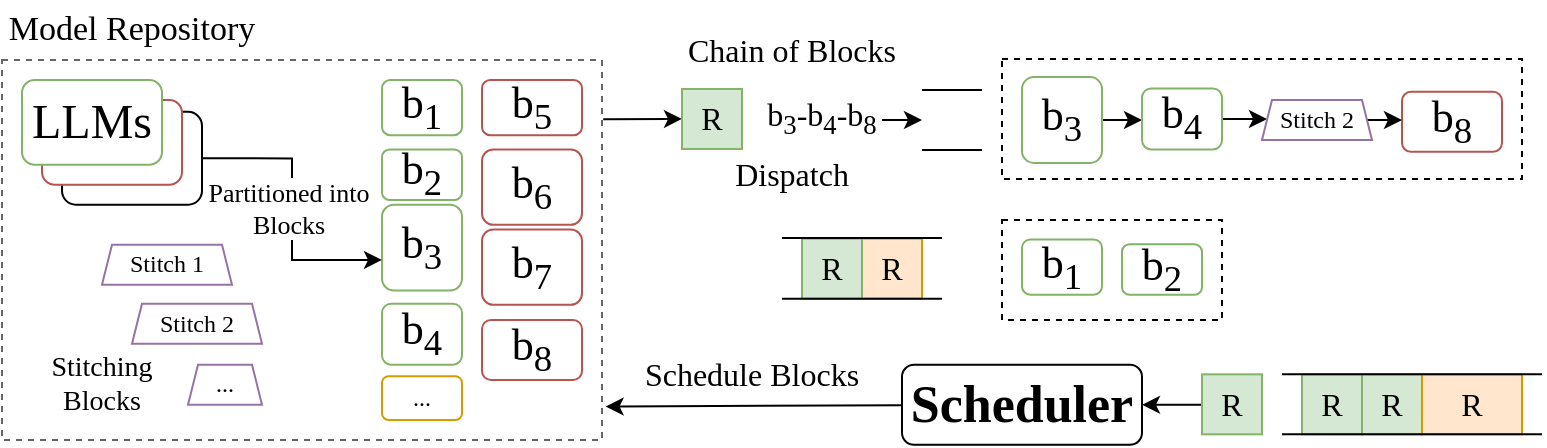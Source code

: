<mxfile version="26.0.10">
  <diagram name="Page-1" id="leC2-51tnYWsd6YQXWTi">
    <mxGraphModel dx="2045" dy="685" grid="1" gridSize="10" guides="1" tooltips="1" connect="1" arrows="1" fold="1" page="1" pageScale="1" pageWidth="850" pageHeight="1100" math="0" shadow="0">
      <root>
        <mxCell id="0" />
        <mxCell id="1" parent="0" />
        <mxCell id="j_wk7pwz5JaZ6GtCQzZr-73" value="" style="rounded=1;whiteSpace=wrap;html=1;" vertex="1" parent="1">
          <mxGeometry x="-480" y="135.93" width="70" height="46.44" as="geometry" />
        </mxCell>
        <mxCell id="j_wk7pwz5JaZ6GtCQzZr-70" value="" style="rounded=1;whiteSpace=wrap;html=1;fillColor=#FFFFFF;strokeColor=#b85450;" vertex="1" parent="1">
          <mxGeometry x="-490" y="130" width="70" height="42.37" as="geometry" />
        </mxCell>
        <mxCell id="j_wk7pwz5JaZ6GtCQzZr-1" value="&lt;b&gt;&lt;font face=&quot;Times New Roman&quot; style=&quot;font-size: 26px;&quot;&gt;Scheduler&lt;/font&gt;&lt;/b&gt;" style="rounded=1;whiteSpace=wrap;html=1;" vertex="1" parent="1">
          <mxGeometry x="-60" y="262.37" width="120" height="40" as="geometry" />
        </mxCell>
        <mxCell id="j_wk7pwz5JaZ6GtCQzZr-4" value="&lt;font style=&quot;font-size: 16px;&quot; face=&quot;Times New Roman&quot;&gt;R&lt;/font&gt;" style="whiteSpace=wrap;html=1;aspect=fixed;fillColor=#d5e8d4;strokeColor=#82b366;" vertex="1" parent="1">
          <mxGeometry x="170" y="267.17" width="30" height="30" as="geometry" />
        </mxCell>
        <mxCell id="j_wk7pwz5JaZ6GtCQzZr-61" value="&lt;font style=&quot;font-size: 22px;&quot; face=&quot;Times New Roman&quot;&gt;b&lt;sub&gt;1&lt;/sub&gt;&lt;/font&gt;" style="rounded=1;whiteSpace=wrap;html=1;fillColor=none;strokeColor=#82b366;" vertex="1" parent="1">
          <mxGeometry x="-320" y="120" width="40" height="27.63" as="geometry" />
        </mxCell>
        <mxCell id="j_wk7pwz5JaZ6GtCQzZr-62" value="&lt;font style=&quot;font-size: 22px;&quot; face=&quot;Times New Roman&quot;&gt;b&lt;sub&gt;2&lt;/sub&gt;&lt;/font&gt;" style="rounded=1;whiteSpace=wrap;html=1;fillColor=none;strokeColor=#82b366;" vertex="1" parent="1">
          <mxGeometry x="-320" y="154.74" width="40" height="25.26" as="geometry" />
        </mxCell>
        <mxCell id="j_wk7pwz5JaZ6GtCQzZr-63" value="&lt;font style=&quot;font-size: 22px;&quot; face=&quot;Times New Roman&quot;&gt;b&lt;sub&gt;3&lt;/sub&gt;&lt;/font&gt;" style="rounded=1;whiteSpace=wrap;html=1;fillColor=none;strokeColor=#82b366;" vertex="1" parent="1">
          <mxGeometry x="-320" y="182.37" width="40" height="42.89" as="geometry" />
        </mxCell>
        <mxCell id="j_wk7pwz5JaZ6GtCQzZr-64" value="&lt;font style=&quot;font-size: 22px;&quot; face=&quot;Times New Roman&quot;&gt;b&lt;sub&gt;4&lt;/sub&gt;&lt;/font&gt;" style="rounded=1;whiteSpace=wrap;html=1;fillColor=none;strokeColor=#82b366;" vertex="1" parent="1">
          <mxGeometry x="-320" y="231.85" width="40" height="30.52" as="geometry" />
        </mxCell>
        <mxCell id="j_wk7pwz5JaZ6GtCQzZr-65" value="&lt;font style=&quot;font-size: 22px;&quot; face=&quot;Times New Roman&quot;&gt;b&lt;sub&gt;5&lt;/sub&gt;&lt;/font&gt;" style="rounded=1;whiteSpace=wrap;html=1;fillColor=none;strokeColor=#b85450;" vertex="1" parent="1">
          <mxGeometry x="-270" y="120" width="50" height="27.63" as="geometry" />
        </mxCell>
        <mxCell id="j_wk7pwz5JaZ6GtCQzZr-66" value="&lt;font style=&quot;font-size: 22px;&quot; face=&quot;Times New Roman&quot;&gt;b&lt;sub&gt;6&lt;/sub&gt;&lt;/font&gt;" style="rounded=1;whiteSpace=wrap;html=1;fillColor=none;strokeColor=#b85450;" vertex="1" parent="1">
          <mxGeometry x="-270" y="154.74" width="50" height="37.63" as="geometry" />
        </mxCell>
        <mxCell id="j_wk7pwz5JaZ6GtCQzZr-67" value="&lt;font style=&quot;font-size: 22px;&quot; face=&quot;Times New Roman&quot;&gt;b&lt;sub&gt;7&lt;/sub&gt;&lt;/font&gt;" style="rounded=1;whiteSpace=wrap;html=1;fillColor=none;strokeColor=#b85450;" vertex="1" parent="1">
          <mxGeometry x="-270" y="194.74" width="50" height="37.63" as="geometry" />
        </mxCell>
        <mxCell id="j_wk7pwz5JaZ6GtCQzZr-68" value="&lt;font style=&quot;font-size: 22px;&quot; face=&quot;Times New Roman&quot;&gt;b&lt;sub&gt;8&lt;/sub&gt;&lt;/font&gt;" style="rounded=1;whiteSpace=wrap;html=1;fillColor=none;strokeColor=#b85450;" vertex="1" parent="1">
          <mxGeometry x="-270" y="240" width="50" height="30" as="geometry" />
        </mxCell>
        <mxCell id="j_wk7pwz5JaZ6GtCQzZr-69" value="&lt;font face=&quot;Times New Roman&quot; style=&quot;font-size: 24px;&quot;&gt;LLMs&lt;/font&gt;" style="rounded=1;whiteSpace=wrap;html=1;fillColor=#FFFFFF;strokeColor=#82b366;" vertex="1" parent="1">
          <mxGeometry x="-500" y="120" width="70" height="42.37" as="geometry" />
        </mxCell>
        <mxCell id="j_wk7pwz5JaZ6GtCQzZr-78" style="edgeStyle=orthogonalEdgeStyle;rounded=0;orthogonalLoop=1;jettySize=auto;html=1;exitX=1;exitY=0.5;exitDx=0;exitDy=0;entryX=0;entryY=0.644;entryDx=0;entryDy=0;entryPerimeter=0;" edge="1" parent="1" source="j_wk7pwz5JaZ6GtCQzZr-73" target="j_wk7pwz5JaZ6GtCQzZr-63">
          <mxGeometry relative="1" as="geometry" />
        </mxCell>
        <mxCell id="j_wk7pwz5JaZ6GtCQzZr-79" value="&lt;div&gt;&lt;font style=&quot;font-size: 13px;&quot; face=&quot;Times New Roman&quot;&gt;Partitioned into&lt;/font&gt;&lt;/div&gt;&lt;div&gt;&lt;font style=&quot;font-size: 13px;&quot; face=&quot;Times New Roman&quot;&gt;Blocks&lt;br&gt;&lt;/font&gt;&lt;/div&gt;" style="edgeLabel;html=1;align=center;verticalAlign=middle;resizable=0;points=[];" vertex="1" connectable="0" parent="j_wk7pwz5JaZ6GtCQzZr-78">
          <mxGeometry x="-0.011" y="-2" relative="1" as="geometry">
            <mxPoint as="offset" />
          </mxGeometry>
        </mxCell>
        <mxCell id="j_wk7pwz5JaZ6GtCQzZr-80" value="&lt;font face=&quot;Times New Roman&quot;&gt;Stitch 1&lt;/font&gt;" style="shape=trapezoid;perimeter=trapezoidPerimeter;whiteSpace=wrap;html=1;fixedSize=1;fillColor=none;strokeColor=#9673a6;size=5;" vertex="1" parent="1">
          <mxGeometry x="-460" y="202.37" width="65" height="20" as="geometry" />
        </mxCell>
        <mxCell id="j_wk7pwz5JaZ6GtCQzZr-81" value="&lt;font face=&quot;Times New Roman&quot;&gt;Stitch 2&lt;/font&gt;" style="shape=trapezoid;perimeter=trapezoidPerimeter;whiteSpace=wrap;html=1;fixedSize=1;fillColor=none;strokeColor=#9673a6;size=5;" vertex="1" parent="1">
          <mxGeometry x="-445" y="231.85" width="65" height="20" as="geometry" />
        </mxCell>
        <mxCell id="j_wk7pwz5JaZ6GtCQzZr-82" value="&lt;font face=&quot;Times New Roman&quot;&gt;...&lt;/font&gt;" style="shape=trapezoid;perimeter=trapezoidPerimeter;whiteSpace=wrap;html=1;fixedSize=1;fillColor=none;strokeColor=#9673a6;size=5;" vertex="1" parent="1">
          <mxGeometry x="-417" y="262.37" width="37" height="20" as="geometry" />
        </mxCell>
        <mxCell id="j_wk7pwz5JaZ6GtCQzZr-83" value="&lt;font face=&quot;Times New Roman&quot;&gt;...&lt;/font&gt;" style="rounded=1;whiteSpace=wrap;html=1;fillColor=none;strokeColor=#d79b00;" vertex="1" parent="1">
          <mxGeometry x="-320" y="268.1" width="40" height="21.9" as="geometry" />
        </mxCell>
        <mxCell id="j_wk7pwz5JaZ6GtCQzZr-84" value="&lt;font face=&quot;Times New Roman&quot; style=&quot;font-size: 13px;&quot;&gt;&lt;font style=&quot;font-size: 14px;&quot;&gt;Stitching Blocks&lt;/font&gt;&lt;br&gt;&lt;/font&gt;" style="text;html=1;align=center;verticalAlign=middle;whiteSpace=wrap;rounded=0;" vertex="1" parent="1">
          <mxGeometry x="-490" y="257.37" width="60" height="30" as="geometry" />
        </mxCell>
        <mxCell id="j_wk7pwz5JaZ6GtCQzZr-89" style="edgeStyle=orthogonalEdgeStyle;rounded=0;orthogonalLoop=1;jettySize=auto;html=1;" edge="1" parent="1" target="j_wk7pwz5JaZ6GtCQzZr-1">
          <mxGeometry relative="1" as="geometry">
            <mxPoint x="100" y="282.37" as="sourcePoint" />
            <Array as="points">
              <mxPoint x="80" y="282.37" />
              <mxPoint x="80" y="282.37" />
            </Array>
          </mxGeometry>
        </mxCell>
        <mxCell id="j_wk7pwz5JaZ6GtCQzZr-85" value="&lt;font style=&quot;font-size: 16px;&quot; face=&quot;Times New Roman&quot;&gt;R&lt;/font&gt;" style="whiteSpace=wrap;html=1;aspect=fixed;fillColor=#d5e8d4;strokeColor=#82b366;" vertex="1" parent="1">
          <mxGeometry x="140" y="267.17" width="30" height="30" as="geometry" />
        </mxCell>
        <mxCell id="j_wk7pwz5JaZ6GtCQzZr-87" value="&lt;font style=&quot;font-size: 16px;&quot; face=&quot;Times New Roman&quot;&gt;R&lt;/font&gt;" style="rounded=0;whiteSpace=wrap;html=1;fillColor=#ffe6cc;strokeColor=#d79b00;" vertex="1" parent="1">
          <mxGeometry x="200" y="267.17" width="50" height="30" as="geometry" />
        </mxCell>
        <mxCell id="j_wk7pwz5JaZ6GtCQzZr-52" value="" style="endArrow=none;html=1;rounded=0;" edge="1" parent="1">
          <mxGeometry width="50" height="50" relative="1" as="geometry">
            <mxPoint x="130" y="297.17" as="sourcePoint" />
            <mxPoint x="260" y="297.17" as="targetPoint" />
          </mxGeometry>
        </mxCell>
        <mxCell id="j_wk7pwz5JaZ6GtCQzZr-88" value="" style="endArrow=none;html=1;rounded=0;" edge="1" parent="1">
          <mxGeometry width="50" height="50" relative="1" as="geometry">
            <mxPoint x="130" y="267.17" as="sourcePoint" />
            <mxPoint x="260" y="267.17" as="targetPoint" />
          </mxGeometry>
        </mxCell>
        <mxCell id="j_wk7pwz5JaZ6GtCQzZr-128" style="edgeStyle=none;rounded=0;orthogonalLoop=1;jettySize=auto;html=1;exitX=1.002;exitY=0.156;exitDx=0;exitDy=0;entryX=0;entryY=0.5;entryDx=0;entryDy=0;exitPerimeter=0;" edge="1" parent="1" source="j_wk7pwz5JaZ6GtCQzZr-90" target="j_wk7pwz5JaZ6GtCQzZr-101">
          <mxGeometry relative="1" as="geometry" />
        </mxCell>
        <mxCell id="j_wk7pwz5JaZ6GtCQzZr-90" value="" style="rounded=0;whiteSpace=wrap;html=1;fillColor=none;fontColor=#333333;strokeColor=#666666;dashed=1;" vertex="1" parent="1">
          <mxGeometry x="-510" y="110.0" width="300" height="190" as="geometry" />
        </mxCell>
        <mxCell id="j_wk7pwz5JaZ6GtCQzZr-92" value="&lt;font style=&quot;font-size: 17px;&quot; face=&quot;Times New Roman&quot;&gt;Model Repository&lt;/font&gt;" style="text;html=1;align=center;verticalAlign=middle;whiteSpace=wrap;rounded=0;" vertex="1" parent="1">
          <mxGeometry x="-510" y="80" width="130" height="30" as="geometry" />
        </mxCell>
        <mxCell id="j_wk7pwz5JaZ6GtCQzZr-100" value="&lt;font style=&quot;font-size: 16px;&quot; face=&quot;Times New Roman&quot;&gt;R&lt;/font&gt;" style="whiteSpace=wrap;html=1;aspect=fixed;fillColor=#d5e8d4;strokeColor=#82b366;" vertex="1" parent="1">
          <mxGeometry x="90" y="267.17" width="30" height="30" as="geometry" />
        </mxCell>
        <mxCell id="j_wk7pwz5JaZ6GtCQzZr-101" value="&lt;font style=&quot;font-size: 16px;&quot; face=&quot;Times New Roman&quot;&gt;R&lt;/font&gt;" style="whiteSpace=wrap;html=1;aspect=fixed;fillColor=#d5e8d4;strokeColor=#82b366;" vertex="1" parent="1">
          <mxGeometry x="-170" y="124.48" width="30" height="30" as="geometry" />
        </mxCell>
        <mxCell id="j_wk7pwz5JaZ6GtCQzZr-131" style="edgeStyle=none;rounded=0;orthogonalLoop=1;jettySize=auto;html=1;" edge="1" parent="1">
          <mxGeometry relative="1" as="geometry">
            <mxPoint x="-70" y="140" as="sourcePoint" />
            <mxPoint x="-50" y="140" as="targetPoint" />
            <Array as="points">
              <mxPoint x="-70" y="140.26" />
            </Array>
          </mxGeometry>
        </mxCell>
        <mxCell id="j_wk7pwz5JaZ6GtCQzZr-102" value="&lt;font face=&quot;Times New Roman&quot; style=&quot;font-size: 16px;&quot;&gt;b&lt;sub&gt;3&lt;/sub&gt;-b&lt;sub&gt;4&lt;/sub&gt;-b&lt;sub&gt;8&lt;/sub&gt;&lt;/font&gt;&lt;font face=&quot;Times New Roman&quot; style=&quot;font-size: 16px;&quot;&gt;&lt;sub&gt;&lt;br&gt;&lt;/sub&gt;&lt;/font&gt;" style="text;html=1;align=center;verticalAlign=middle;whiteSpace=wrap;rounded=0;" vertex="1" parent="1">
          <mxGeometry x="-140" y="124.48" width="80" height="30" as="geometry" />
        </mxCell>
        <mxCell id="j_wk7pwz5JaZ6GtCQzZr-107" value="&lt;font face=&quot;Times New Roman&quot; style=&quot;font-size: 16px;&quot;&gt;Chain of Blocks&lt;/font&gt;" style="text;html=1;align=center;verticalAlign=middle;whiteSpace=wrap;rounded=0;" vertex="1" parent="1">
          <mxGeometry x="-170" y="90.0" width="110" height="30" as="geometry" />
        </mxCell>
        <mxCell id="j_wk7pwz5JaZ6GtCQzZr-114" style="edgeStyle=orthogonalEdgeStyle;rounded=0;orthogonalLoop=1;jettySize=auto;html=1;exitX=1;exitY=0.5;exitDx=0;exitDy=0;entryX=0;entryY=0.5;entryDx=0;entryDy=0;" edge="1" parent="1" source="j_wk7pwz5JaZ6GtCQzZr-109" target="j_wk7pwz5JaZ6GtCQzZr-110">
          <mxGeometry relative="1" as="geometry" />
        </mxCell>
        <mxCell id="j_wk7pwz5JaZ6GtCQzZr-109" value="&lt;font style=&quot;font-size: 22px;&quot; face=&quot;Times New Roman&quot;&gt;b&lt;sub&gt;3&lt;/sub&gt;&lt;/font&gt;" style="rounded=1;whiteSpace=wrap;html=1;fillColor=none;strokeColor=#82b366;" vertex="1" parent="1">
          <mxGeometry y="118.55" width="40" height="42.89" as="geometry" />
        </mxCell>
        <mxCell id="j_wk7pwz5JaZ6GtCQzZr-115" style="edgeStyle=orthogonalEdgeStyle;rounded=0;orthogonalLoop=1;jettySize=auto;html=1;exitX=1;exitY=0.5;exitDx=0;exitDy=0;entryX=0;entryY=0.5;entryDx=0;entryDy=0;" edge="1" parent="1" source="j_wk7pwz5JaZ6GtCQzZr-110" target="j_wk7pwz5JaZ6GtCQzZr-112">
          <mxGeometry relative="1" as="geometry" />
        </mxCell>
        <mxCell id="j_wk7pwz5JaZ6GtCQzZr-110" value="&lt;font style=&quot;font-size: 22px;&quot; face=&quot;Times New Roman&quot;&gt;b&lt;sub&gt;4&lt;/sub&gt;&lt;/font&gt;" style="rounded=1;whiteSpace=wrap;html=1;fillColor=none;strokeColor=#82b366;" vertex="1" parent="1">
          <mxGeometry x="60" y="124.22" width="40" height="30.52" as="geometry" />
        </mxCell>
        <mxCell id="j_wk7pwz5JaZ6GtCQzZr-111" value="&lt;font style=&quot;font-size: 22px;&quot; face=&quot;Times New Roman&quot;&gt;b&lt;sub&gt;8&lt;/sub&gt;&lt;/font&gt;" style="rounded=1;whiteSpace=wrap;html=1;fillColor=none;strokeColor=#b85450;" vertex="1" parent="1">
          <mxGeometry x="190" y="125.93" width="50" height="30" as="geometry" />
        </mxCell>
        <mxCell id="j_wk7pwz5JaZ6GtCQzZr-116" style="edgeStyle=orthogonalEdgeStyle;rounded=0;orthogonalLoop=1;jettySize=auto;html=1;exitX=1;exitY=0.5;exitDx=0;exitDy=0;entryX=0;entryY=0.5;entryDx=0;entryDy=0;" edge="1" parent="1" source="j_wk7pwz5JaZ6GtCQzZr-112" target="j_wk7pwz5JaZ6GtCQzZr-111">
          <mxGeometry relative="1" as="geometry" />
        </mxCell>
        <mxCell id="j_wk7pwz5JaZ6GtCQzZr-112" value="&lt;font face=&quot;Times New Roman&quot;&gt;Stitch 2&lt;/font&gt;" style="shape=trapezoid;perimeter=trapezoidPerimeter;whiteSpace=wrap;html=1;fixedSize=1;fillColor=none;strokeColor=#9673a6;size=5;" vertex="1" parent="1">
          <mxGeometry x="120" y="130" width="55" height="20" as="geometry" />
        </mxCell>
        <mxCell id="j_wk7pwz5JaZ6GtCQzZr-117" value="&lt;font style=&quot;font-size: 16px;&quot; face=&quot;Times New Roman&quot;&gt;R&lt;/font&gt;" style="whiteSpace=wrap;html=1;aspect=fixed;fillColor=#ffe6cc;strokeColor=#d79b00;" vertex="1" parent="1">
          <mxGeometry x="-80" y="199.32" width="30" height="30" as="geometry" />
        </mxCell>
        <mxCell id="j_wk7pwz5JaZ6GtCQzZr-124" value="&lt;font style=&quot;font-size: 22px;&quot; face=&quot;Times New Roman&quot;&gt;b&lt;sub&gt;1&lt;/sub&gt;&lt;/font&gt;" style="rounded=1;whiteSpace=wrap;html=1;fillColor=none;strokeColor=#82b366;" vertex="1" parent="1">
          <mxGeometry y="199.74" width="40" height="27.63" as="geometry" />
        </mxCell>
        <mxCell id="j_wk7pwz5JaZ6GtCQzZr-125" value="&lt;font style=&quot;font-size: 22px;&quot; face=&quot;Times New Roman&quot;&gt;b&lt;sub&gt;2&lt;/sub&gt;&lt;/font&gt;" style="rounded=1;whiteSpace=wrap;html=1;fillColor=none;strokeColor=#82b366;" vertex="1" parent="1">
          <mxGeometry x="50" y="202.11" width="40" height="25.26" as="geometry" />
        </mxCell>
        <mxCell id="j_wk7pwz5JaZ6GtCQzZr-126" value="&lt;font style=&quot;font-size: 16px;&quot; face=&quot;Times New Roman&quot;&gt;R&lt;/font&gt;" style="whiteSpace=wrap;html=1;aspect=fixed;fillColor=#d5e8d4;strokeColor=#82b366;" vertex="1" parent="1">
          <mxGeometry x="-110" y="199.32" width="30" height="30" as="geometry" />
        </mxCell>
        <mxCell id="j_wk7pwz5JaZ6GtCQzZr-129" value="" style="endArrow=none;html=1;rounded=0;" edge="1" parent="1">
          <mxGeometry width="50" height="50" relative="1" as="geometry">
            <mxPoint x="-120" y="198.99" as="sourcePoint" />
            <mxPoint x="-40" y="198.99" as="targetPoint" />
          </mxGeometry>
        </mxCell>
        <mxCell id="j_wk7pwz5JaZ6GtCQzZr-130" value="" style="endArrow=none;html=1;rounded=0;" edge="1" parent="1">
          <mxGeometry width="50" height="50" relative="1" as="geometry">
            <mxPoint x="-120" y="229.32" as="sourcePoint" />
            <mxPoint x="-40" y="229.32" as="targetPoint" />
          </mxGeometry>
        </mxCell>
        <mxCell id="j_wk7pwz5JaZ6GtCQzZr-132" value="&lt;font face=&quot;Times New Roman&quot; style=&quot;font-size: 16px;&quot;&gt;Dispatch&lt;/font&gt;" style="text;html=1;align=center;verticalAlign=middle;whiteSpace=wrap;rounded=0;" vertex="1" parent="1">
          <mxGeometry x="-145" y="152.37" width="60" height="30" as="geometry" />
        </mxCell>
        <mxCell id="j_wk7pwz5JaZ6GtCQzZr-133" value="" style="endArrow=none;html=1;rounded=0;" edge="1" parent="1">
          <mxGeometry width="50" height="50" relative="1" as="geometry">
            <mxPoint x="-50" y="125" as="sourcePoint" />
            <mxPoint x="-20" y="125" as="targetPoint" />
          </mxGeometry>
        </mxCell>
        <mxCell id="j_wk7pwz5JaZ6GtCQzZr-134" value="" style="endArrow=none;html=1;rounded=0;" edge="1" parent="1">
          <mxGeometry width="50" height="50" relative="1" as="geometry">
            <mxPoint x="-50" y="155" as="sourcePoint" />
            <mxPoint x="-20" y="155" as="targetPoint" />
          </mxGeometry>
        </mxCell>
        <mxCell id="j_wk7pwz5JaZ6GtCQzZr-135" value="" style="rounded=0;whiteSpace=wrap;html=1;fillColor=none;dashed=1;" vertex="1" parent="1">
          <mxGeometry x="-10" y="109.48" width="260" height="60" as="geometry" />
        </mxCell>
        <mxCell id="j_wk7pwz5JaZ6GtCQzZr-136" value="" style="rounded=0;whiteSpace=wrap;html=1;fillColor=none;dashed=1;" vertex="1" parent="1">
          <mxGeometry x="-10" y="190" width="110" height="50" as="geometry" />
        </mxCell>
        <mxCell id="j_wk7pwz5JaZ6GtCQzZr-137" style="edgeStyle=none;rounded=0;orthogonalLoop=1;jettySize=auto;html=1;entryX=1.006;entryY=0.912;entryDx=0;entryDy=0;entryPerimeter=0;" edge="1" parent="1" source="j_wk7pwz5JaZ6GtCQzZr-1" target="j_wk7pwz5JaZ6GtCQzZr-90">
          <mxGeometry relative="1" as="geometry" />
        </mxCell>
        <mxCell id="j_wk7pwz5JaZ6GtCQzZr-138" value="&lt;font face=&quot;Times New Roman&quot; style=&quot;font-size: 16px;&quot;&gt;&lt;font&gt;Schedule Blocks&lt;/font&gt;&lt;font&gt;&lt;br&gt;&lt;/font&gt;&lt;/font&gt;" style="text;html=1;align=center;verticalAlign=middle;whiteSpace=wrap;rounded=0;" vertex="1" parent="1">
          <mxGeometry x="-190" y="251.85" width="110" height="30" as="geometry" />
        </mxCell>
      </root>
    </mxGraphModel>
  </diagram>
</mxfile>

